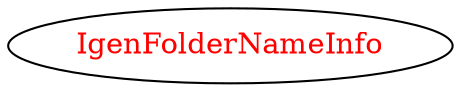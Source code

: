 digraph dependencyGraph {
 concentrate=true;
 ranksep="2.0";
 rankdir="LR"; 
 splines="ortho";
"IgenFolderNameInfo" [fontcolor="red"];
}